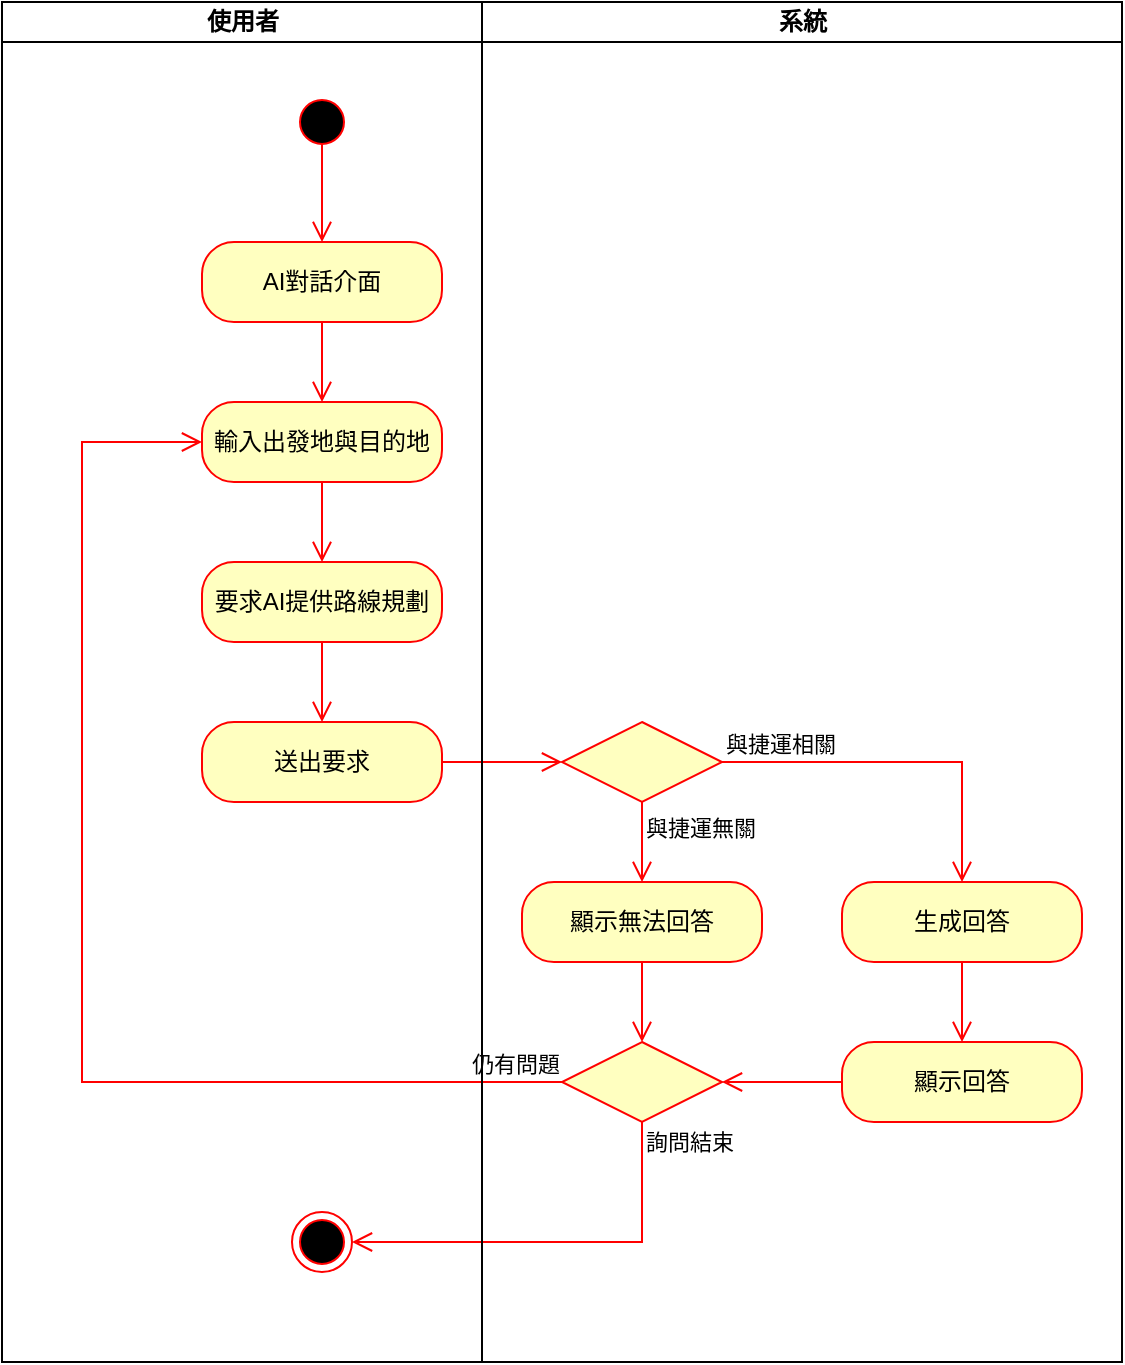 <mxfile version="27.0.5">
  <diagram name="第 1 页" id="qYCC977JJtGFKBxbnr1P">
    <mxGraphModel dx="872" dy="537" grid="1" gridSize="10" guides="1" tooltips="1" connect="1" arrows="1" fold="1" page="1" pageScale="1" pageWidth="827" pageHeight="1169" math="0" shadow="0">
      <root>
        <mxCell id="0" />
        <mxCell id="1" parent="0" />
        <mxCell id="83ebNcft9Qn9WwzoEkK6-1" value="" style="swimlane;childLayout=stackLayout;resizeParent=1;resizeParentMax=0;startSize=0;html=1;" parent="1" vertex="1">
          <mxGeometry x="40" y="40" width="560" height="680" as="geometry">
            <mxRectangle x="150.0" y="-20" width="60" height="30" as="alternateBounds" />
          </mxGeometry>
        </mxCell>
        <mxCell id="83ebNcft9Qn9WwzoEkK6-2" value="使用者" style="swimlane;startSize=20;html=1;" parent="83ebNcft9Qn9WwzoEkK6-1" vertex="1">
          <mxGeometry width="240" height="680" as="geometry">
            <mxRectangle width="40" height="480" as="alternateBounds" />
          </mxGeometry>
        </mxCell>
        <mxCell id="83ebNcft9Qn9WwzoEkK6-6" value="" style="edgeStyle=orthogonalEdgeStyle;html=1;verticalAlign=bottom;endArrow=open;endSize=8;strokeColor=#ff0000;rounded=0;entryX=0.5;entryY=0;entryDx=0;entryDy=0;exitX=0.5;exitY=0.5;exitDx=0;exitDy=0;exitPerimeter=0;" parent="83ebNcft9Qn9WwzoEkK6-2" source="83ebNcft9Qn9WwzoEkK6-5" target="83ebNcft9Qn9WwzoEkK6-13" edge="1">
          <mxGeometry relative="1" as="geometry">
            <mxPoint x="159.75" y="125" as="targetPoint" />
            <mxPoint x="159.75" y="70" as="sourcePoint" />
          </mxGeometry>
        </mxCell>
        <mxCell id="83ebNcft9Qn9WwzoEkK6-5" value="" style="ellipse;html=1;shape=startState;fillColor=#000000;strokeColor=#ff0000;" parent="83ebNcft9Qn9WwzoEkK6-2" vertex="1">
          <mxGeometry x="145.0" y="45" width="30" height="30" as="geometry" />
        </mxCell>
        <mxCell id="83ebNcft9Qn9WwzoEkK6-13" value="AI對話&lt;span style=&quot;background-color: transparent; color: light-dark(rgb(0, 0, 0), rgb(237, 237, 237));&quot;&gt;介面&lt;/span&gt;" style="rounded=1;whiteSpace=wrap;html=1;arcSize=40;fontColor=#000000;fillColor=#ffffc0;strokeColor=#ff0000;" parent="83ebNcft9Qn9WwzoEkK6-2" vertex="1">
          <mxGeometry x="100.0" y="120" width="120" height="40" as="geometry" />
        </mxCell>
        <mxCell id="83ebNcft9Qn9WwzoEkK6-14" value="" style="edgeStyle=orthogonalEdgeStyle;html=1;verticalAlign=bottom;endArrow=open;endSize=8;strokeColor=#ff0000;rounded=0;exitX=0.5;exitY=1;exitDx=0;exitDy=0;" parent="83ebNcft9Qn9WwzoEkK6-2" source="83ebNcft9Qn9WwzoEkK6-13" edge="1">
          <mxGeometry relative="1" as="geometry">
            <mxPoint x="160.0" y="200" as="targetPoint" />
            <Array as="points">
              <mxPoint x="160" y="200" />
            </Array>
          </mxGeometry>
        </mxCell>
        <mxCell id="ocBKr4bAakIgjeRJafd9-1" value="要求AI提供路線規劃" style="rounded=1;whiteSpace=wrap;html=1;arcSize=40;fontColor=#000000;fillColor=#ffffc0;strokeColor=#ff0000;" parent="83ebNcft9Qn9WwzoEkK6-2" vertex="1">
          <mxGeometry x="100.0" y="280" width="120" height="40" as="geometry" />
        </mxCell>
        <mxCell id="ocBKr4bAakIgjeRJafd9-2" value="" style="edgeStyle=orthogonalEdgeStyle;html=1;verticalAlign=bottom;endArrow=open;endSize=8;strokeColor=#ff0000;rounded=0;exitX=0.5;exitY=1;exitDx=0;exitDy=0;" parent="83ebNcft9Qn9WwzoEkK6-2" source="ocBKr4bAakIgjeRJafd9-1" edge="1">
          <mxGeometry relative="1" as="geometry">
            <mxPoint x="160.0" y="360" as="targetPoint" />
            <Array as="points">
              <mxPoint x="160" y="360" />
            </Array>
          </mxGeometry>
        </mxCell>
        <mxCell id="ocBKr4bAakIgjeRJafd9-3" value="送出要求" style="rounded=1;whiteSpace=wrap;html=1;arcSize=40;fontColor=#000000;fillColor=#ffffc0;strokeColor=#ff0000;" parent="83ebNcft9Qn9WwzoEkK6-2" vertex="1">
          <mxGeometry x="100.0" y="360" width="120" height="40" as="geometry" />
        </mxCell>
        <mxCell id="83ebNcft9Qn9WwzoEkK6-51" value="" style="ellipse;html=1;shape=endState;fillColor=#000000;strokeColor=#ff0000;" parent="83ebNcft9Qn9WwzoEkK6-2" vertex="1">
          <mxGeometry x="145.0" y="605" width="30" height="30" as="geometry" />
        </mxCell>
        <mxCell id="83ebNcft9Qn9WwzoEkK6-34" value="顯示回答" style="rounded=1;whiteSpace=wrap;html=1;arcSize=40;fontColor=#000000;fillColor=#ffffc0;strokeColor=#ff0000;" parent="83ebNcft9Qn9WwzoEkK6-2" vertex="1">
          <mxGeometry x="420.0" y="520" width="120" height="40" as="geometry" />
        </mxCell>
        <mxCell id="83ebNcft9Qn9WwzoEkK6-35" value="" style="edgeStyle=orthogonalEdgeStyle;html=1;verticalAlign=bottom;endArrow=open;endSize=8;strokeColor=#ff0000;rounded=0;entryX=1;entryY=0.5;entryDx=0;entryDy=0;" parent="83ebNcft9Qn9WwzoEkK6-2" source="83ebNcft9Qn9WwzoEkK6-34" target="83ebNcft9Qn9WwzoEkK6-38" edge="1">
          <mxGeometry relative="1" as="geometry">
            <mxPoint x="380" y="540" as="targetPoint" />
          </mxGeometry>
        </mxCell>
        <mxCell id="83ebNcft9Qn9WwzoEkK6-38" value="" style="rhombus;whiteSpace=wrap;html=1;fontColor=#000000;fillColor=#ffffc0;strokeColor=#ff0000;" parent="83ebNcft9Qn9WwzoEkK6-2" vertex="1">
          <mxGeometry x="280.0" y="520" width="80" height="40" as="geometry" />
        </mxCell>
        <mxCell id="ocBKr4bAakIgjeRJafd9-5" value="生成回答" style="rounded=1;whiteSpace=wrap;html=1;arcSize=40;fontColor=#000000;fillColor=#ffffc0;strokeColor=#ff0000;" parent="83ebNcft9Qn9WwzoEkK6-2" vertex="1">
          <mxGeometry x="420.0" y="440" width="120" height="40" as="geometry" />
        </mxCell>
        <mxCell id="ocBKr4bAakIgjeRJafd9-6" value="" style="edgeStyle=orthogonalEdgeStyle;html=1;verticalAlign=bottom;endArrow=open;endSize=8;strokeColor=#ff0000;rounded=0;exitX=0.5;exitY=1;exitDx=0;exitDy=0;entryX=0.5;entryY=0;entryDx=0;entryDy=0;" parent="83ebNcft9Qn9WwzoEkK6-2" source="ocBKr4bAakIgjeRJafd9-5" target="83ebNcft9Qn9WwzoEkK6-34" edge="1">
          <mxGeometry relative="1" as="geometry">
            <mxPoint x="320.0" y="760" as="targetPoint" />
          </mxGeometry>
        </mxCell>
        <mxCell id="ocBKr4bAakIgjeRJafd9-9" value="" style="rhombus;whiteSpace=wrap;html=1;fontColor=#000000;fillColor=#ffffc0;strokeColor=#ff0000;" parent="83ebNcft9Qn9WwzoEkK6-2" vertex="1">
          <mxGeometry x="280" y="360" width="80" height="40" as="geometry" />
        </mxCell>
        <mxCell id="ocBKr4bAakIgjeRJafd9-10" value="與捷運相關" style="edgeStyle=orthogonalEdgeStyle;html=1;align=left;verticalAlign=bottom;endArrow=open;endSize=8;strokeColor=#ff0000;rounded=0;entryX=0.5;entryY=0;entryDx=0;entryDy=0;" parent="83ebNcft9Qn9WwzoEkK6-2" source="ocBKr4bAakIgjeRJafd9-9" target="ocBKr4bAakIgjeRJafd9-5" edge="1">
          <mxGeometry x="-1" relative="1" as="geometry">
            <mxPoint x="400" y="420" as="targetPoint" />
          </mxGeometry>
        </mxCell>
        <mxCell id="ocBKr4bAakIgjeRJafd9-11" value="與捷運無關" style="edgeStyle=orthogonalEdgeStyle;html=1;align=left;verticalAlign=top;endArrow=open;endSize=8;strokeColor=#ff0000;rounded=0;" parent="83ebNcft9Qn9WwzoEkK6-2" source="ocBKr4bAakIgjeRJafd9-9" edge="1">
          <mxGeometry x="-1" relative="1" as="geometry">
            <mxPoint x="320" y="440" as="targetPoint" />
          </mxGeometry>
        </mxCell>
        <mxCell id="ocBKr4bAakIgjeRJafd9-13" value="顯示無法回答" style="rounded=1;whiteSpace=wrap;html=1;arcSize=40;fontColor=#000000;fillColor=#ffffc0;strokeColor=#ff0000;" parent="83ebNcft9Qn9WwzoEkK6-2" vertex="1">
          <mxGeometry x="260.0" y="440" width="120" height="40" as="geometry" />
        </mxCell>
        <mxCell id="ocBKr4bAakIgjeRJafd9-14" value="" style="edgeStyle=orthogonalEdgeStyle;html=1;verticalAlign=bottom;endArrow=open;endSize=8;strokeColor=#ff0000;rounded=0;entryX=0.5;entryY=0;entryDx=0;entryDy=0;exitX=0.5;exitY=1;exitDx=0;exitDy=0;" parent="83ebNcft9Qn9WwzoEkK6-2" source="ocBKr4bAakIgjeRJafd9-13" target="83ebNcft9Qn9WwzoEkK6-38" edge="1">
          <mxGeometry relative="1" as="geometry">
            <mxPoint x="390" y="550" as="targetPoint" />
            <mxPoint x="430" y="550" as="sourcePoint" />
          </mxGeometry>
        </mxCell>
        <mxCell id="ocBKr4bAakIgjeRJafd9-4" value="" style="edgeStyle=orthogonalEdgeStyle;html=1;verticalAlign=bottom;endArrow=open;endSize=8;strokeColor=#ff0000;rounded=0;exitX=1;exitY=0.5;exitDx=0;exitDy=0;entryX=0;entryY=0.5;entryDx=0;entryDy=0;" parent="83ebNcft9Qn9WwzoEkK6-2" source="ocBKr4bAakIgjeRJafd9-3" target="ocBKr4bAakIgjeRJafd9-9" edge="1">
          <mxGeometry relative="1" as="geometry">
            <mxPoint x="180.0" y="380" as="targetPoint" />
            <Array as="points" />
          </mxGeometry>
        </mxCell>
        <mxCell id="83ebNcft9Qn9WwzoEkK6-40" value="&lt;span style=&quot;text-align: left;&quot;&gt;仍有問題&lt;/span&gt;" style="edgeStyle=orthogonalEdgeStyle;html=1;align=right;verticalAlign=bottom;endArrow=open;endSize=8;strokeColor=#ff0000;rounded=0;exitX=0;exitY=0.5;exitDx=0;exitDy=0;entryX=0;entryY=0.5;entryDx=0;entryDy=0;" parent="83ebNcft9Qn9WwzoEkK6-2" source="83ebNcft9Qn9WwzoEkK6-38" target="kEJBsg7aW4Blj6X0LOjF-1" edge="1">
          <mxGeometry x="-1" relative="1" as="geometry">
            <mxPoint x="20.0" y="780" as="targetPoint" />
            <mxPoint as="offset" />
            <Array as="points">
              <mxPoint x="40" y="540" />
              <mxPoint x="40" y="220" />
            </Array>
          </mxGeometry>
        </mxCell>
        <mxCell id="83ebNcft9Qn9WwzoEkK6-39" value="&lt;span style=&quot;text-align: right;&quot;&gt;詢問結束&lt;/span&gt;" style="edgeStyle=orthogonalEdgeStyle;html=1;align=left;verticalAlign=middle;endArrow=open;endSize=8;strokeColor=#ff0000;rounded=0;exitX=0.5;exitY=1;exitDx=0;exitDy=0;entryX=1;entryY=0.5;entryDx=0;entryDy=0;" parent="83ebNcft9Qn9WwzoEkK6-2" source="83ebNcft9Qn9WwzoEkK6-38" target="83ebNcft9Qn9WwzoEkK6-51" edge="1">
          <mxGeometry x="-0.902" relative="1" as="geometry">
            <mxPoint x="520" y="320" as="targetPoint" />
            <mxPoint as="offset" />
          </mxGeometry>
        </mxCell>
        <mxCell id="kEJBsg7aW4Blj6X0LOjF-1" value="輸入出發地與目的地" style="rounded=1;whiteSpace=wrap;html=1;arcSize=40;fontColor=#000000;fillColor=#ffffc0;strokeColor=#ff0000;" parent="83ebNcft9Qn9WwzoEkK6-2" vertex="1">
          <mxGeometry x="100" y="200" width="120" height="40" as="geometry" />
        </mxCell>
        <mxCell id="kEJBsg7aW4Blj6X0LOjF-2" value="" style="edgeStyle=orthogonalEdgeStyle;html=1;verticalAlign=bottom;endArrow=open;endSize=8;strokeColor=#ff0000;rounded=0;entryX=0.5;entryY=0;entryDx=0;entryDy=0;" parent="83ebNcft9Qn9WwzoEkK6-2" source="kEJBsg7aW4Blj6X0LOjF-1" target="ocBKr4bAakIgjeRJafd9-1" edge="1">
          <mxGeometry relative="1" as="geometry">
            <mxPoint x="160" y="280" as="targetPoint" />
          </mxGeometry>
        </mxCell>
        <mxCell id="83ebNcft9Qn9WwzoEkK6-3" value="系統" style="swimlane;startSize=20;html=1;" parent="83ebNcft9Qn9WwzoEkK6-1" vertex="1">
          <mxGeometry x="240" width="320" height="680" as="geometry">
            <mxRectangle x="120" width="40" height="480" as="alternateBounds" />
          </mxGeometry>
        </mxCell>
      </root>
    </mxGraphModel>
  </diagram>
</mxfile>
